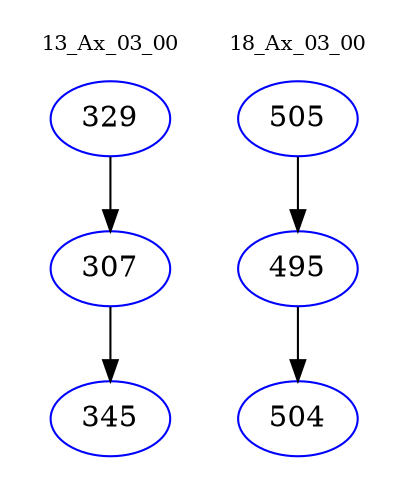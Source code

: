 digraph{
subgraph cluster_0 {
color = white
label = "13_Ax_03_00";
fontsize=10;
T0_329 [label="329", color="blue"]
T0_329 -> T0_307 [color="black"]
T0_307 [label="307", color="blue"]
T0_307 -> T0_345 [color="black"]
T0_345 [label="345", color="blue"]
}
subgraph cluster_1 {
color = white
label = "18_Ax_03_00";
fontsize=10;
T1_505 [label="505", color="blue"]
T1_505 -> T1_495 [color="black"]
T1_495 [label="495", color="blue"]
T1_495 -> T1_504 [color="black"]
T1_504 [label="504", color="blue"]
}
}
